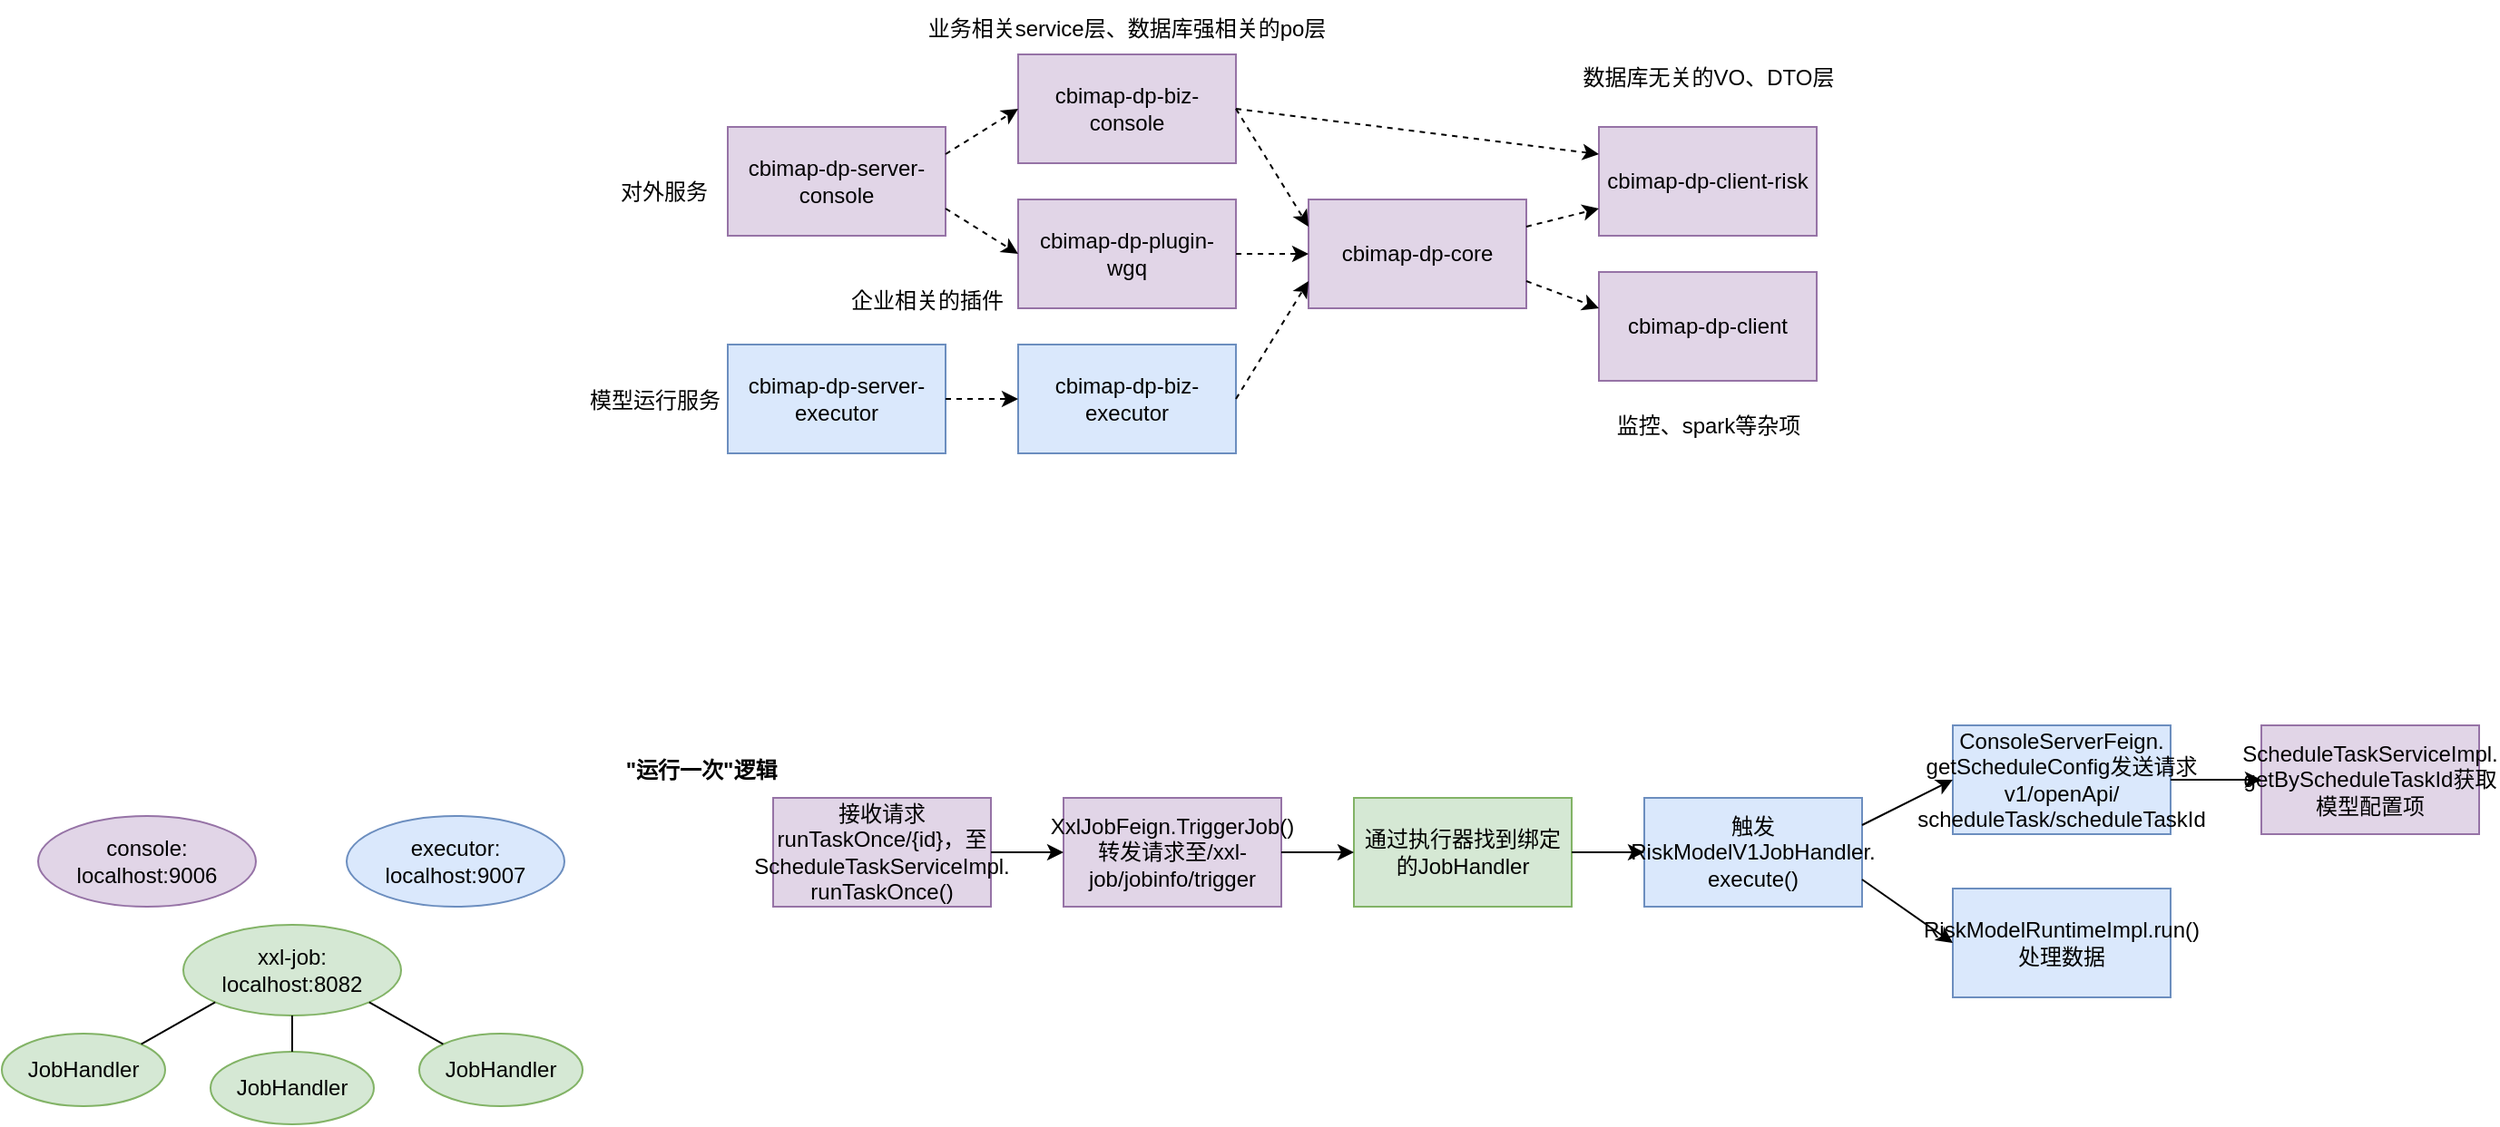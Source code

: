 <mxfile version="24.5.3" type="github">
  <diagram name="第 1 页" id="pFjIZeC7h0T4rhKodFum">
    <mxGraphModel dx="1834" dy="738" grid="1" gridSize="10" guides="1" tooltips="1" connect="1" arrows="1" fold="1" page="0" pageScale="1" pageWidth="827" pageHeight="1169" math="0" shadow="0">
      <root>
        <mxCell id="0" />
        <mxCell id="1" parent="0" />
        <mxCell id="JhVvmMiedUeNjTpxYXZy-1" value="cbimap-dp-server-console" style="rounded=0;whiteSpace=wrap;html=1;fillColor=#e1d5e7;strokeColor=#9673a6;" parent="1" vertex="1">
          <mxGeometry x="360" y="200" width="120" height="60" as="geometry" />
        </mxCell>
        <mxCell id="JhVvmMiedUeNjTpxYXZy-2" value="cbimap-dp-server-executor" style="rounded=0;whiteSpace=wrap;html=1;fillColor=#dae8fc;strokeColor=#6c8ebf;" parent="1" vertex="1">
          <mxGeometry x="360" y="320" width="120" height="60" as="geometry" />
        </mxCell>
        <mxCell id="JhVvmMiedUeNjTpxYXZy-3" value="cbimap-dp-biz-console" style="rounded=0;whiteSpace=wrap;html=1;fillColor=#e1d5e7;strokeColor=#9673a6;" parent="1" vertex="1">
          <mxGeometry x="520" y="160" width="120" height="60" as="geometry" />
        </mxCell>
        <mxCell id="JhVvmMiedUeNjTpxYXZy-4" value="cbimap-dp-plugin-wgq" style="rounded=0;whiteSpace=wrap;html=1;fillColor=#e1d5e7;strokeColor=#9673a6;" parent="1" vertex="1">
          <mxGeometry x="520" y="240" width="120" height="60" as="geometry" />
        </mxCell>
        <mxCell id="JhVvmMiedUeNjTpxYXZy-5" value="" style="endArrow=classic;html=1;rounded=0;entryX=0;entryY=0.5;entryDx=0;entryDy=0;exitX=1;exitY=0.25;exitDx=0;exitDy=0;dashed=1;" parent="1" source="JhVvmMiedUeNjTpxYXZy-1" target="JhVvmMiedUeNjTpxYXZy-3" edge="1">
          <mxGeometry width="50" height="50" relative="1" as="geometry">
            <mxPoint x="470" y="530" as="sourcePoint" />
            <mxPoint x="520" y="480" as="targetPoint" />
          </mxGeometry>
        </mxCell>
        <mxCell id="JhVvmMiedUeNjTpxYXZy-6" value="" style="endArrow=classic;html=1;rounded=0;entryX=0;entryY=0.5;entryDx=0;entryDy=0;exitX=1;exitY=0.75;exitDx=0;exitDy=0;dashed=1;" parent="1" source="JhVvmMiedUeNjTpxYXZy-1" target="JhVvmMiedUeNjTpxYXZy-4" edge="1">
          <mxGeometry width="50" height="50" relative="1" as="geometry">
            <mxPoint x="450" y="240" as="sourcePoint" />
            <mxPoint x="530" y="180" as="targetPoint" />
          </mxGeometry>
        </mxCell>
        <mxCell id="JhVvmMiedUeNjTpxYXZy-8" value="cbimap-dp-core" style="rounded=0;whiteSpace=wrap;html=1;fillColor=#e1d5e7;strokeColor=#9673a6;" parent="1" vertex="1">
          <mxGeometry x="680" y="240" width="120" height="60" as="geometry" />
        </mxCell>
        <mxCell id="JhVvmMiedUeNjTpxYXZy-11" value="对外服务" style="text;align=center;verticalAlign=middle;resizable=0;points=[];autosize=1;strokeColor=none;fillColor=none;fontSize=12;" parent="1" vertex="1">
          <mxGeometry x="290" y="220" width="70" height="30" as="geometry" />
        </mxCell>
        <mxCell id="JhVvmMiedUeNjTpxYXZy-12" value="cbimap-dp-biz-executor" style="rounded=0;whiteSpace=wrap;html=1;fillColor=#dae8fc;strokeColor=#6c8ebf;" parent="1" vertex="1">
          <mxGeometry x="520" y="320" width="120" height="60" as="geometry" />
        </mxCell>
        <mxCell id="JhVvmMiedUeNjTpxYXZy-13" value="" style="endArrow=classic;html=1;rounded=0;entryX=0;entryY=0.5;entryDx=0;entryDy=0;exitX=1;exitY=0.5;exitDx=0;exitDy=0;dashed=1;" parent="1" source="JhVvmMiedUeNjTpxYXZy-2" target="JhVvmMiedUeNjTpxYXZy-12" edge="1">
          <mxGeometry width="50" height="50" relative="1" as="geometry">
            <mxPoint x="450" y="220" as="sourcePoint" />
            <mxPoint x="530" y="260" as="targetPoint" />
          </mxGeometry>
        </mxCell>
        <mxCell id="JhVvmMiedUeNjTpxYXZy-14" value="cbimap-dp-client-risk" style="rounded=0;whiteSpace=wrap;html=1;fillColor=#e1d5e7;strokeColor=#9673a6;" parent="1" vertex="1">
          <mxGeometry x="840" y="200" width="120" height="60" as="geometry" />
        </mxCell>
        <mxCell id="JhVvmMiedUeNjTpxYXZy-15" value="" style="endArrow=classic;html=1;rounded=0;entryX=0;entryY=0.25;entryDx=0;entryDy=0;exitX=1;exitY=0.5;exitDx=0;exitDy=0;dashed=1;" parent="1" source="JhVvmMiedUeNjTpxYXZy-3" target="JhVvmMiedUeNjTpxYXZy-8" edge="1">
          <mxGeometry width="50" height="50" relative="1" as="geometry">
            <mxPoint x="610" y="80" as="sourcePoint" />
            <mxPoint x="700" y="60" as="targetPoint" />
          </mxGeometry>
        </mxCell>
        <mxCell id="JhVvmMiedUeNjTpxYXZy-16" value="" style="endArrow=classic;html=1;rounded=0;entryX=0;entryY=0.25;entryDx=0;entryDy=0;exitX=1;exitY=0.5;exitDx=0;exitDy=0;dashed=1;" parent="1" source="JhVvmMiedUeNjTpxYXZy-3" target="JhVvmMiedUeNjTpxYXZy-14" edge="1">
          <mxGeometry width="50" height="50" relative="1" as="geometry">
            <mxPoint x="610" y="80" as="sourcePoint" />
            <mxPoint x="700" y="170" as="targetPoint" />
          </mxGeometry>
        </mxCell>
        <mxCell id="JhVvmMiedUeNjTpxYXZy-18" value="" style="endArrow=classic;html=1;rounded=0;entryX=0;entryY=0.75;entryDx=0;entryDy=0;exitX=1;exitY=0.5;exitDx=0;exitDy=0;dashed=1;" parent="1" source="JhVvmMiedUeNjTpxYXZy-12" target="JhVvmMiedUeNjTpxYXZy-8" edge="1">
          <mxGeometry width="50" height="50" relative="1" as="geometry">
            <mxPoint x="700" y="320" as="sourcePoint" />
            <mxPoint x="700" y="250" as="targetPoint" />
          </mxGeometry>
        </mxCell>
        <mxCell id="JhVvmMiedUeNjTpxYXZy-20" value="" style="endArrow=classic;html=1;rounded=0;entryX=0;entryY=0.5;entryDx=0;entryDy=0;exitX=1;exitY=0.5;exitDx=0;exitDy=0;dashed=1;" parent="1" source="JhVvmMiedUeNjTpxYXZy-4" target="JhVvmMiedUeNjTpxYXZy-8" edge="1">
          <mxGeometry width="50" height="50" relative="1" as="geometry">
            <mxPoint x="650" y="200" as="sourcePoint" />
            <mxPoint x="730" y="280" as="targetPoint" />
          </mxGeometry>
        </mxCell>
        <mxCell id="JhVvmMiedUeNjTpxYXZy-21" value="cbimap-dp-client" style="rounded=0;whiteSpace=wrap;html=1;fillColor=#e1d5e7;strokeColor=#9673a6;" parent="1" vertex="1">
          <mxGeometry x="840" y="280" width="120" height="60" as="geometry" />
        </mxCell>
        <mxCell id="JhVvmMiedUeNjTpxYXZy-22" value="" style="endArrow=classic;html=1;rounded=0;entryX=0;entryY=0.75;entryDx=0;entryDy=0;exitX=1;exitY=0.25;exitDx=0;exitDy=0;dashed=1;" parent="1" source="JhVvmMiedUeNjTpxYXZy-8" target="JhVvmMiedUeNjTpxYXZy-14" edge="1">
          <mxGeometry width="50" height="50" relative="1" as="geometry">
            <mxPoint x="650" y="200" as="sourcePoint" />
            <mxPoint x="730" y="160" as="targetPoint" />
          </mxGeometry>
        </mxCell>
        <mxCell id="JhVvmMiedUeNjTpxYXZy-23" value="" style="endArrow=classic;html=1;rounded=0;entryX=0;entryY=0.333;entryDx=0;entryDy=0;dashed=1;exitX=1;exitY=0.75;exitDx=0;exitDy=0;entryPerimeter=0;" parent="1" source="JhVvmMiedUeNjTpxYXZy-8" target="JhVvmMiedUeNjTpxYXZy-21" edge="1">
          <mxGeometry width="50" height="50" relative="1" as="geometry">
            <mxPoint x="820" y="350" as="sourcePoint" />
            <mxPoint x="790" y="190" as="targetPoint" />
          </mxGeometry>
        </mxCell>
        <mxCell id="h8nGuR-rwOSQyPATIooY-1" value="模型运行服务" style="text;align=center;verticalAlign=middle;resizable=0;points=[];autosize=1;strokeColor=none;fillColor=none;fontSize=12;" parent="1" vertex="1">
          <mxGeometry x="270" y="335" width="100" height="30" as="geometry" />
        </mxCell>
        <mxCell id="h8nGuR-rwOSQyPATIooY-2" value="企业相关的插件" style="text;align=center;verticalAlign=middle;resizable=0;points=[];autosize=1;strokeColor=none;fillColor=none;fontSize=12;" parent="1" vertex="1">
          <mxGeometry x="415" y="280" width="110" height="30" as="geometry" />
        </mxCell>
        <mxCell id="h8nGuR-rwOSQyPATIooY-3" value="业务相关service层、数据库强相关的po层" style="text;align=center;verticalAlign=middle;resizable=0;points=[];autosize=1;strokeColor=none;fillColor=none;fontSize=12;" parent="1" vertex="1">
          <mxGeometry x="460" y="130" width="240" height="30" as="geometry" />
        </mxCell>
        <mxCell id="h8nGuR-rwOSQyPATIooY-4" value="监控、spark等杂项" style="text;html=1;align=center;verticalAlign=middle;resizable=0;points=[];autosize=1;strokeColor=none;fillColor=none;" parent="1" vertex="1">
          <mxGeometry x="840" y="350" width="120" height="30" as="geometry" />
        </mxCell>
        <mxCell id="h8nGuR-rwOSQyPATIooY-5" value="数据库无关的VO、DTO层" style="text;html=1;align=center;verticalAlign=middle;resizable=0;points=[];autosize=1;strokeColor=none;fillColor=none;" parent="1" vertex="1">
          <mxGeometry x="820" y="158" width="160" height="30" as="geometry" />
        </mxCell>
        <mxCell id="-l04GpSZ2J9WOiK1gL53-1" value="XxlJobFeign.TriggerJob()转发请求至/xxl-job/jobinfo/trigger" style="rounded=0;whiteSpace=wrap;html=1;fillColor=#e1d5e7;strokeColor=#9673a6;" parent="1" vertex="1">
          <mxGeometry x="545" y="570" width="120" height="60" as="geometry" />
        </mxCell>
        <mxCell id="-l04GpSZ2J9WOiK1gL53-2" value="通过执行器找到绑定的JobHandler" style="rounded=0;whiteSpace=wrap;html=1;fillColor=#d5e8d4;strokeColor=#82b366;" parent="1" vertex="1">
          <mxGeometry x="705" y="570" width="120" height="60" as="geometry" />
        </mxCell>
        <mxCell id="-l04GpSZ2J9WOiK1gL53-3" value="接收请求runTaskOnce/{id}，&lt;span style=&quot;background-color: initial;&quot;&gt;至ScheduleTaskServiceImpl.&lt;/span&gt;&lt;div&gt;&lt;span style=&quot;background-color: initial;&quot;&gt;runTaskOnce()&lt;/span&gt;&lt;/div&gt;" style="rounded=0;whiteSpace=wrap;html=1;fillColor=#e1d5e7;strokeColor=#9673a6;" parent="1" vertex="1">
          <mxGeometry x="385" y="570" width="120" height="60" as="geometry" />
        </mxCell>
        <mxCell id="-l04GpSZ2J9WOiK1gL53-4" value="" style="endArrow=classic;html=1;rounded=0;entryX=0;entryY=0.5;entryDx=0;entryDy=0;exitX=1;exitY=0.5;exitDx=0;exitDy=0;" parent="1" source="-l04GpSZ2J9WOiK1gL53-3" target="-l04GpSZ2J9WOiK1gL53-1" edge="1">
          <mxGeometry width="50" height="50" relative="1" as="geometry">
            <mxPoint x="415" y="470" as="sourcePoint" />
            <mxPoint x="395" y="410" as="targetPoint" />
          </mxGeometry>
        </mxCell>
        <mxCell id="-l04GpSZ2J9WOiK1gL53-5" value="触发RiskModelV1JobHandler.&lt;div&gt;execute()&lt;/div&gt;" style="rounded=0;whiteSpace=wrap;html=1;fillColor=#dae8fc;strokeColor=#6c8ebf;" parent="1" vertex="1">
          <mxGeometry x="865" y="570" width="120" height="60" as="geometry" />
        </mxCell>
        <mxCell id="-l04GpSZ2J9WOiK1gL53-6" value="" style="endArrow=classic;html=1;rounded=0;entryX=0;entryY=0.5;entryDx=0;entryDy=0;exitX=1;exitY=0.5;exitDx=0;exitDy=0;" parent="1" source="-l04GpSZ2J9WOiK1gL53-2" target="-l04GpSZ2J9WOiK1gL53-5" edge="1">
          <mxGeometry width="50" height="50" relative="1" as="geometry">
            <mxPoint x="845" y="610" as="sourcePoint" />
            <mxPoint x="555" y="610" as="targetPoint" />
          </mxGeometry>
        </mxCell>
        <mxCell id="apoiJXRifTdIaZTqekJm-1" value="console: localhost:9006" style="ellipse;whiteSpace=wrap;html=1;fillColor=#e1d5e7;strokeColor=#9673a6;" vertex="1" parent="1">
          <mxGeometry x="-20" y="580" width="120" height="50" as="geometry" />
        </mxCell>
        <mxCell id="apoiJXRifTdIaZTqekJm-2" value="executor: localhost:9007" style="ellipse;whiteSpace=wrap;html=1;fillColor=#dae8fc;strokeColor=#6c8ebf;" vertex="1" parent="1">
          <mxGeometry x="150" y="580" width="120" height="50" as="geometry" />
        </mxCell>
        <mxCell id="apoiJXRifTdIaZTqekJm-3" value="xxl-job&lt;span style=&quot;background-color: initial;&quot;&gt;: localhost:8082&lt;/span&gt;" style="ellipse;whiteSpace=wrap;html=1;fillColor=#d5e8d4;strokeColor=#82b366;" vertex="1" parent="1">
          <mxGeometry x="60" y="640" width="120" height="50" as="geometry" />
        </mxCell>
        <mxCell id="apoiJXRifTdIaZTqekJm-5" value="" style="endArrow=classic;html=1;rounded=0;entryX=0;entryY=0.5;entryDx=0;entryDy=0;exitX=1;exitY=0.5;exitDx=0;exitDy=0;" edge="1" parent="1" source="-l04GpSZ2J9WOiK1gL53-1" target="-l04GpSZ2J9WOiK1gL53-2">
          <mxGeometry width="50" height="50" relative="1" as="geometry">
            <mxPoint x="835" y="610" as="sourcePoint" />
            <mxPoint x="875" y="610" as="targetPoint" />
          </mxGeometry>
        </mxCell>
        <mxCell id="apoiJXRifTdIaZTqekJm-6" value="JobHandler" style="ellipse;whiteSpace=wrap;html=1;fillColor=#d5e8d4;strokeColor=#82b366;" vertex="1" parent="1">
          <mxGeometry x="-40" y="700" width="90" height="40" as="geometry" />
        </mxCell>
        <mxCell id="apoiJXRifTdIaZTqekJm-7" value="JobHandler" style="ellipse;whiteSpace=wrap;html=1;fillColor=#d5e8d4;strokeColor=#82b366;" vertex="1" parent="1">
          <mxGeometry x="75" y="710" width="90" height="40" as="geometry" />
        </mxCell>
        <mxCell id="apoiJXRifTdIaZTqekJm-8" value="JobHandler" style="ellipse;whiteSpace=wrap;html=1;fillColor=#d5e8d4;strokeColor=#82b366;" vertex="1" parent="1">
          <mxGeometry x="190" y="700" width="90" height="40" as="geometry" />
        </mxCell>
        <mxCell id="apoiJXRifTdIaZTqekJm-9" value="" style="endArrow=none;html=1;rounded=0;entryX=0;entryY=1;entryDx=0;entryDy=0;exitX=1;exitY=0;exitDx=0;exitDy=0;" edge="1" parent="1" source="apoiJXRifTdIaZTqekJm-6" target="apoiJXRifTdIaZTqekJm-3">
          <mxGeometry width="50" height="50" relative="1" as="geometry">
            <mxPoint x="-10" y="710" as="sourcePoint" />
            <mxPoint x="40" y="660" as="targetPoint" />
          </mxGeometry>
        </mxCell>
        <mxCell id="apoiJXRifTdIaZTqekJm-10" value="" style="endArrow=none;html=1;rounded=0;entryX=0.5;entryY=1;entryDx=0;entryDy=0;exitX=0.5;exitY=0;exitDx=0;exitDy=0;" edge="1" parent="1" source="apoiJXRifTdIaZTqekJm-7" target="apoiJXRifTdIaZTqekJm-3">
          <mxGeometry width="50" height="50" relative="1" as="geometry">
            <mxPoint x="70" y="810" as="sourcePoint" />
            <mxPoint x="120" y="760" as="targetPoint" />
          </mxGeometry>
        </mxCell>
        <mxCell id="apoiJXRifTdIaZTqekJm-11" value="" style="endArrow=none;html=1;rounded=0;entryX=1;entryY=1;entryDx=0;entryDy=0;exitX=0;exitY=0;exitDx=0;exitDy=0;" edge="1" parent="1" source="apoiJXRifTdIaZTqekJm-8" target="apoiJXRifTdIaZTqekJm-3">
          <mxGeometry width="50" height="50" relative="1" as="geometry">
            <mxPoint x="160" y="750" as="sourcePoint" />
            <mxPoint x="210" y="700" as="targetPoint" />
          </mxGeometry>
        </mxCell>
        <mxCell id="apoiJXRifTdIaZTqekJm-12" value="&lt;b&gt;&quot;运行一次&quot;逻辑&lt;/b&gt;" style="text;html=1;align=center;verticalAlign=middle;resizable=0;points=[];autosize=1;strokeColor=none;fillColor=none;" vertex="1" parent="1">
          <mxGeometry x="290" y="540" width="110" height="30" as="geometry" />
        </mxCell>
        <mxCell id="apoiJXRifTdIaZTqekJm-13" value="ConsoleServerFeign.&lt;div&gt;getScheduleConfig发送请求v1/openApi/&lt;div&gt;scheduleTask/scheduleTaskId&lt;/div&gt;&lt;/div&gt;" style="rounded=0;whiteSpace=wrap;html=1;fillColor=#dae8fc;strokeColor=#6c8ebf;" vertex="1" parent="1">
          <mxGeometry x="1035" y="530" width="120" height="60" as="geometry" />
        </mxCell>
        <mxCell id="apoiJXRifTdIaZTqekJm-14" value="ScheduleTaskServiceImpl.&lt;div&gt;getByScheduleTaskId获取模型配置项&lt;/div&gt;" style="rounded=0;whiteSpace=wrap;html=1;fillColor=#e1d5e7;strokeColor=#9673a6;" vertex="1" parent="1">
          <mxGeometry x="1205" y="530" width="120" height="60" as="geometry" />
        </mxCell>
        <mxCell id="apoiJXRifTdIaZTqekJm-15" value="" style="endArrow=classic;html=1;rounded=0;entryX=0;entryY=0.5;entryDx=0;entryDy=0;exitX=1;exitY=0.25;exitDx=0;exitDy=0;" edge="1" parent="1" source="-l04GpSZ2J9WOiK1gL53-5" target="apoiJXRifTdIaZTqekJm-13">
          <mxGeometry width="50" height="50" relative="1" as="geometry">
            <mxPoint x="835" y="610" as="sourcePoint" />
            <mxPoint x="875" y="610" as="targetPoint" />
          </mxGeometry>
        </mxCell>
        <mxCell id="apoiJXRifTdIaZTqekJm-16" value="" style="endArrow=classic;html=1;rounded=0;entryX=0;entryY=0.5;entryDx=0;entryDy=0;exitX=1;exitY=0.5;exitDx=0;exitDy=0;" edge="1" parent="1" source="apoiJXRifTdIaZTqekJm-13" target="apoiJXRifTdIaZTqekJm-14">
          <mxGeometry width="50" height="50" relative="1" as="geometry">
            <mxPoint x="995" y="595" as="sourcePoint" />
            <mxPoint x="1045" y="570" as="targetPoint" />
          </mxGeometry>
        </mxCell>
        <mxCell id="apoiJXRifTdIaZTqekJm-17" value="RiskModelRuntimeImpl.run()处理数据" style="rounded=0;whiteSpace=wrap;html=1;fillColor=#dae8fc;strokeColor=#6c8ebf;" vertex="1" parent="1">
          <mxGeometry x="1035" y="620" width="120" height="60" as="geometry" />
        </mxCell>
        <mxCell id="apoiJXRifTdIaZTqekJm-18" value="" style="endArrow=classic;html=1;rounded=0;entryX=0;entryY=0.5;entryDx=0;entryDy=0;exitX=1;exitY=0.75;exitDx=0;exitDy=0;" edge="1" parent="1" source="-l04GpSZ2J9WOiK1gL53-5" target="apoiJXRifTdIaZTqekJm-17">
          <mxGeometry width="50" height="50" relative="1" as="geometry">
            <mxPoint x="995" y="595" as="sourcePoint" />
            <mxPoint x="1045" y="570" as="targetPoint" />
          </mxGeometry>
        </mxCell>
      </root>
    </mxGraphModel>
  </diagram>
</mxfile>

